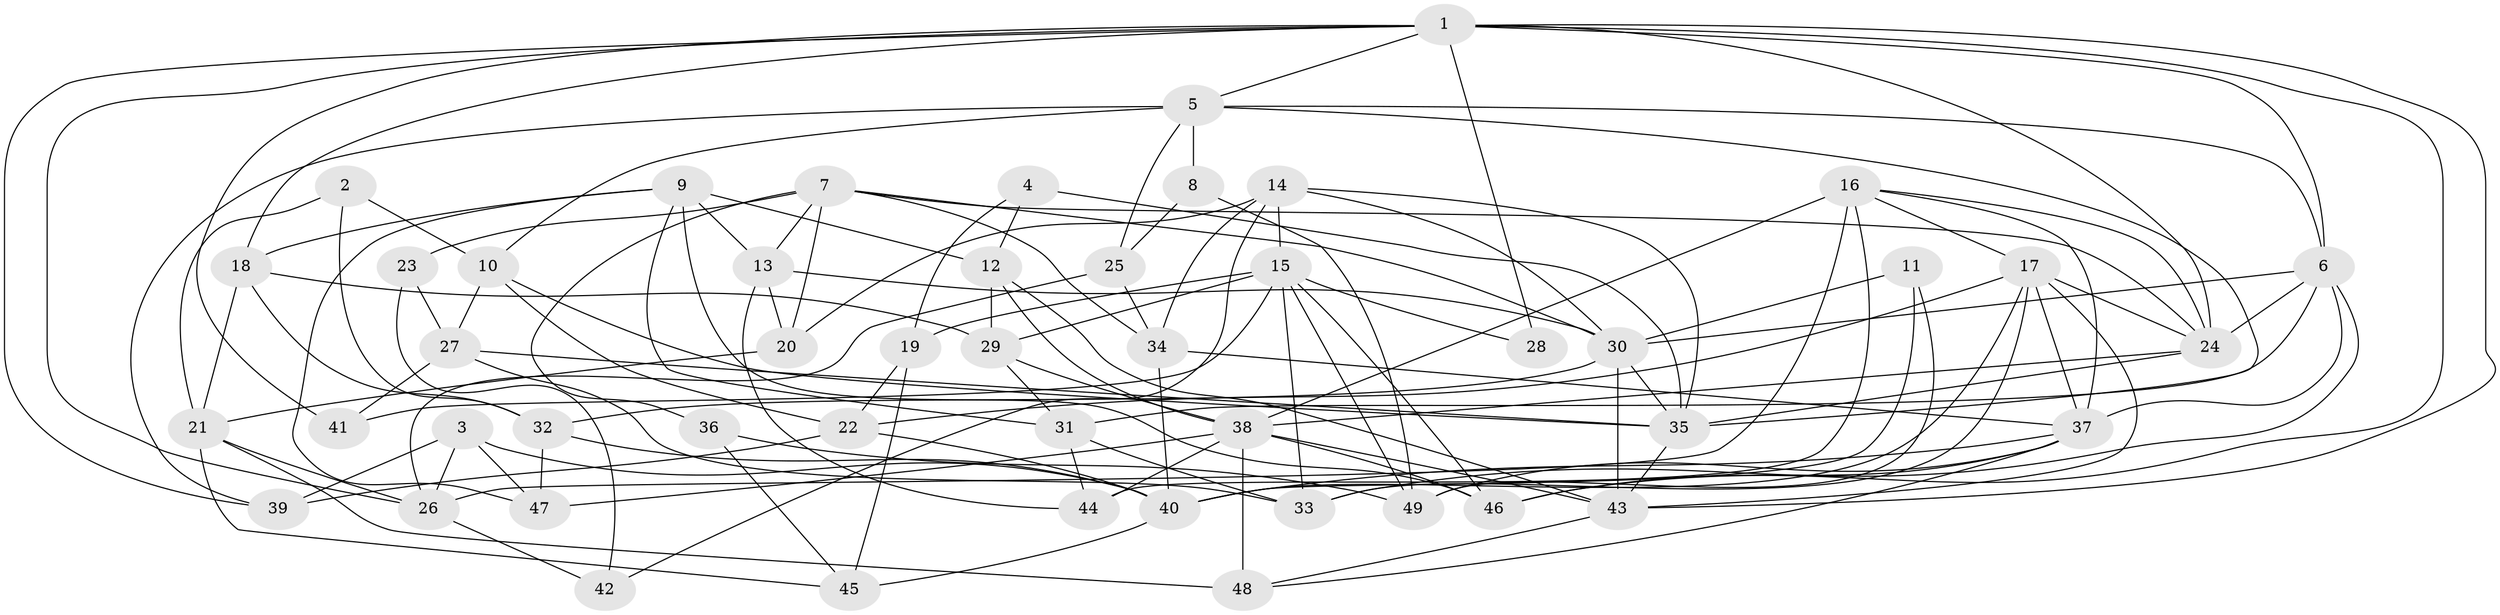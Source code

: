 // original degree distribution, {6: 0.11224489795918367, 4: 0.21428571428571427, 2: 0.12244897959183673, 3: 0.3163265306122449, 9: 0.01020408163265306, 5: 0.19387755102040816, 7: 0.030612244897959183}
// Generated by graph-tools (version 1.1) at 2025/37/03/04/25 23:37:09]
// undirected, 49 vertices, 129 edges
graph export_dot {
  node [color=gray90,style=filled];
  1;
  2;
  3;
  4;
  5;
  6;
  7;
  8;
  9;
  10;
  11;
  12;
  13;
  14;
  15;
  16;
  17;
  18;
  19;
  20;
  21;
  22;
  23;
  24;
  25;
  26;
  27;
  28;
  29;
  30;
  31;
  32;
  33;
  34;
  35;
  36;
  37;
  38;
  39;
  40;
  41;
  42;
  43;
  44;
  45;
  46;
  47;
  48;
  49;
  1 -- 5 [weight=1.0];
  1 -- 6 [weight=1.0];
  1 -- 18 [weight=2.0];
  1 -- 24 [weight=1.0];
  1 -- 26 [weight=1.0];
  1 -- 28 [weight=2.0];
  1 -- 39 [weight=1.0];
  1 -- 41 [weight=1.0];
  1 -- 43 [weight=1.0];
  1 -- 46 [weight=1.0];
  2 -- 10 [weight=1.0];
  2 -- 21 [weight=1.0];
  2 -- 32 [weight=1.0];
  3 -- 26 [weight=1.0];
  3 -- 39 [weight=1.0];
  3 -- 40 [weight=1.0];
  3 -- 47 [weight=1.0];
  4 -- 12 [weight=1.0];
  4 -- 19 [weight=1.0];
  4 -- 35 [weight=2.0];
  5 -- 6 [weight=1.0];
  5 -- 8 [weight=1.0];
  5 -- 10 [weight=1.0];
  5 -- 25 [weight=1.0];
  5 -- 35 [weight=1.0];
  5 -- 39 [weight=1.0];
  6 -- 24 [weight=2.0];
  6 -- 30 [weight=1.0];
  6 -- 31 [weight=1.0];
  6 -- 33 [weight=1.0];
  6 -- 37 [weight=1.0];
  7 -- 13 [weight=1.0];
  7 -- 20 [weight=1.0];
  7 -- 23 [weight=1.0];
  7 -- 24 [weight=1.0];
  7 -- 30 [weight=1.0];
  7 -- 34 [weight=1.0];
  7 -- 36 [weight=1.0];
  8 -- 25 [weight=1.0];
  8 -- 49 [weight=1.0];
  9 -- 12 [weight=2.0];
  9 -- 13 [weight=1.0];
  9 -- 18 [weight=1.0];
  9 -- 31 [weight=1.0];
  9 -- 46 [weight=1.0];
  9 -- 47 [weight=1.0];
  10 -- 22 [weight=1.0];
  10 -- 27 [weight=1.0];
  10 -- 35 [weight=1.0];
  11 -- 30 [weight=1.0];
  11 -- 40 [weight=1.0];
  11 -- 49 [weight=1.0];
  12 -- 29 [weight=1.0];
  12 -- 38 [weight=1.0];
  12 -- 43 [weight=1.0];
  13 -- 20 [weight=1.0];
  13 -- 30 [weight=1.0];
  13 -- 44 [weight=1.0];
  14 -- 15 [weight=1.0];
  14 -- 20 [weight=1.0];
  14 -- 30 [weight=1.0];
  14 -- 34 [weight=1.0];
  14 -- 35 [weight=1.0];
  14 -- 42 [weight=1.0];
  15 -- 19 [weight=1.0];
  15 -- 28 [weight=1.0];
  15 -- 29 [weight=1.0];
  15 -- 33 [weight=1.0];
  15 -- 41 [weight=2.0];
  15 -- 46 [weight=1.0];
  15 -- 49 [weight=1.0];
  16 -- 17 [weight=1.0];
  16 -- 24 [weight=1.0];
  16 -- 26 [weight=1.0];
  16 -- 37 [weight=1.0];
  16 -- 38 [weight=1.0];
  16 -- 44 [weight=2.0];
  17 -- 22 [weight=1.0];
  17 -- 24 [weight=1.0];
  17 -- 33 [weight=1.0];
  17 -- 37 [weight=2.0];
  17 -- 40 [weight=1.0];
  17 -- 43 [weight=1.0];
  18 -- 21 [weight=1.0];
  18 -- 29 [weight=2.0];
  18 -- 32 [weight=1.0];
  19 -- 22 [weight=1.0];
  19 -- 45 [weight=1.0];
  20 -- 21 [weight=1.0];
  21 -- 26 [weight=1.0];
  21 -- 45 [weight=1.0];
  21 -- 48 [weight=1.0];
  22 -- 39 [weight=1.0];
  22 -- 40 [weight=1.0];
  23 -- 27 [weight=1.0];
  23 -- 42 [weight=1.0];
  24 -- 35 [weight=2.0];
  24 -- 38 [weight=1.0];
  25 -- 26 [weight=1.0];
  25 -- 34 [weight=2.0];
  26 -- 42 [weight=1.0];
  27 -- 33 [weight=1.0];
  27 -- 35 [weight=1.0];
  27 -- 41 [weight=1.0];
  29 -- 31 [weight=1.0];
  29 -- 38 [weight=1.0];
  30 -- 32 [weight=1.0];
  30 -- 35 [weight=1.0];
  30 -- 43 [weight=1.0];
  31 -- 33 [weight=1.0];
  31 -- 44 [weight=1.0];
  32 -- 40 [weight=1.0];
  32 -- 47 [weight=1.0];
  34 -- 37 [weight=1.0];
  34 -- 40 [weight=1.0];
  35 -- 43 [weight=1.0];
  36 -- 45 [weight=1.0];
  36 -- 49 [weight=1.0];
  37 -- 40 [weight=1.0];
  37 -- 46 [weight=1.0];
  37 -- 48 [weight=1.0];
  37 -- 49 [weight=1.0];
  38 -- 43 [weight=1.0];
  38 -- 44 [weight=1.0];
  38 -- 46 [weight=1.0];
  38 -- 47 [weight=1.0];
  38 -- 48 [weight=2.0];
  40 -- 45 [weight=1.0];
  43 -- 48 [weight=1.0];
}
